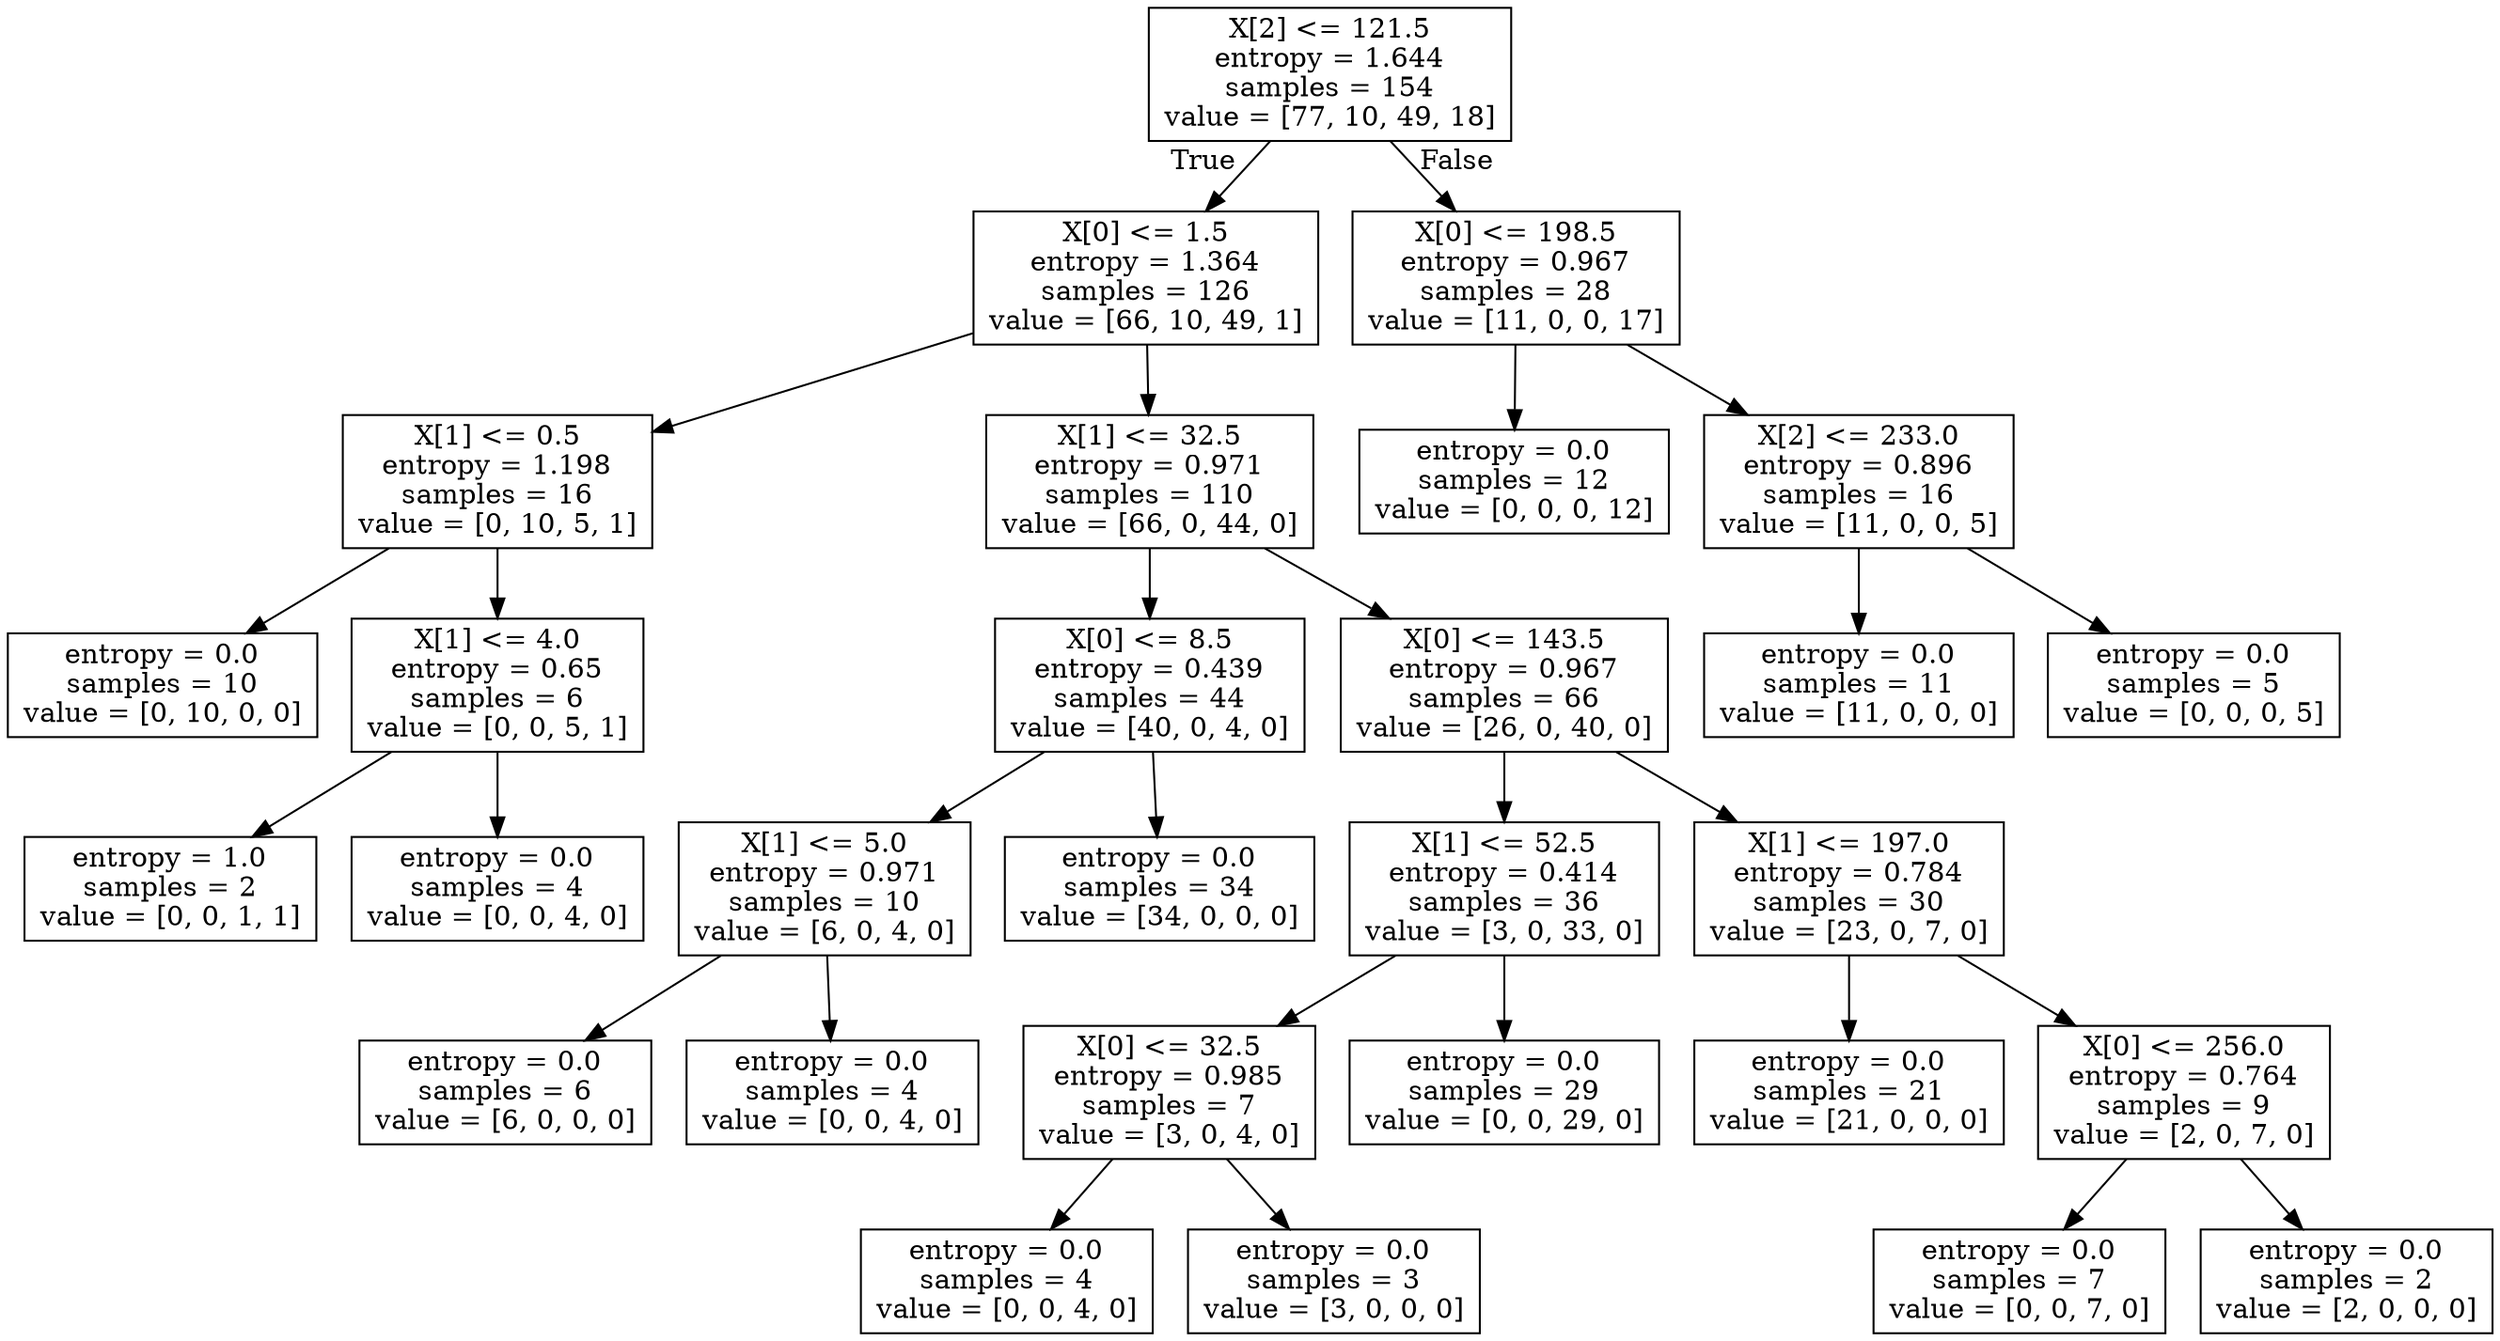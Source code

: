 digraph Tree {
node [shape=box] ;
0 [label="X[2] <= 121.5\nentropy = 1.644\nsamples = 154\nvalue = [77, 10, 49, 18]"] ;
1 [label="X[0] <= 1.5\nentropy = 1.364\nsamples = 126\nvalue = [66, 10, 49, 1]"] ;
0 -> 1 [labeldistance=2.5, labelangle=45, headlabel="True"] ;
2 [label="X[1] <= 0.5\nentropy = 1.198\nsamples = 16\nvalue = [0, 10, 5, 1]"] ;
1 -> 2 ;
3 [label="entropy = 0.0\nsamples = 10\nvalue = [0, 10, 0, 0]"] ;
2 -> 3 ;
4 [label="X[1] <= 4.0\nentropy = 0.65\nsamples = 6\nvalue = [0, 0, 5, 1]"] ;
2 -> 4 ;
5 [label="entropy = 1.0\nsamples = 2\nvalue = [0, 0, 1, 1]"] ;
4 -> 5 ;
6 [label="entropy = 0.0\nsamples = 4\nvalue = [0, 0, 4, 0]"] ;
4 -> 6 ;
7 [label="X[1] <= 32.5\nentropy = 0.971\nsamples = 110\nvalue = [66, 0, 44, 0]"] ;
1 -> 7 ;
8 [label="X[0] <= 8.5\nentropy = 0.439\nsamples = 44\nvalue = [40, 0, 4, 0]"] ;
7 -> 8 ;
9 [label="X[1] <= 5.0\nentropy = 0.971\nsamples = 10\nvalue = [6, 0, 4, 0]"] ;
8 -> 9 ;
10 [label="entropy = 0.0\nsamples = 6\nvalue = [6, 0, 0, 0]"] ;
9 -> 10 ;
11 [label="entropy = 0.0\nsamples = 4\nvalue = [0, 0, 4, 0]"] ;
9 -> 11 ;
12 [label="entropy = 0.0\nsamples = 34\nvalue = [34, 0, 0, 0]"] ;
8 -> 12 ;
13 [label="X[0] <= 143.5\nentropy = 0.967\nsamples = 66\nvalue = [26, 0, 40, 0]"] ;
7 -> 13 ;
14 [label="X[1] <= 52.5\nentropy = 0.414\nsamples = 36\nvalue = [3, 0, 33, 0]"] ;
13 -> 14 ;
15 [label="X[0] <= 32.5\nentropy = 0.985\nsamples = 7\nvalue = [3, 0, 4, 0]"] ;
14 -> 15 ;
16 [label="entropy = 0.0\nsamples = 4\nvalue = [0, 0, 4, 0]"] ;
15 -> 16 ;
17 [label="entropy = 0.0\nsamples = 3\nvalue = [3, 0, 0, 0]"] ;
15 -> 17 ;
18 [label="entropy = 0.0\nsamples = 29\nvalue = [0, 0, 29, 0]"] ;
14 -> 18 ;
19 [label="X[1] <= 197.0\nentropy = 0.784\nsamples = 30\nvalue = [23, 0, 7, 0]"] ;
13 -> 19 ;
20 [label="entropy = 0.0\nsamples = 21\nvalue = [21, 0, 0, 0]"] ;
19 -> 20 ;
21 [label="X[0] <= 256.0\nentropy = 0.764\nsamples = 9\nvalue = [2, 0, 7, 0]"] ;
19 -> 21 ;
22 [label="entropy = 0.0\nsamples = 7\nvalue = [0, 0, 7, 0]"] ;
21 -> 22 ;
23 [label="entropy = 0.0\nsamples = 2\nvalue = [2, 0, 0, 0]"] ;
21 -> 23 ;
24 [label="X[0] <= 198.5\nentropy = 0.967\nsamples = 28\nvalue = [11, 0, 0, 17]"] ;
0 -> 24 [labeldistance=2.5, labelangle=-45, headlabel="False"] ;
25 [label="entropy = 0.0\nsamples = 12\nvalue = [0, 0, 0, 12]"] ;
24 -> 25 ;
26 [label="X[2] <= 233.0\nentropy = 0.896\nsamples = 16\nvalue = [11, 0, 0, 5]"] ;
24 -> 26 ;
27 [label="entropy = 0.0\nsamples = 11\nvalue = [11, 0, 0, 0]"] ;
26 -> 27 ;
28 [label="entropy = 0.0\nsamples = 5\nvalue = [0, 0, 0, 5]"] ;
26 -> 28 ;
}